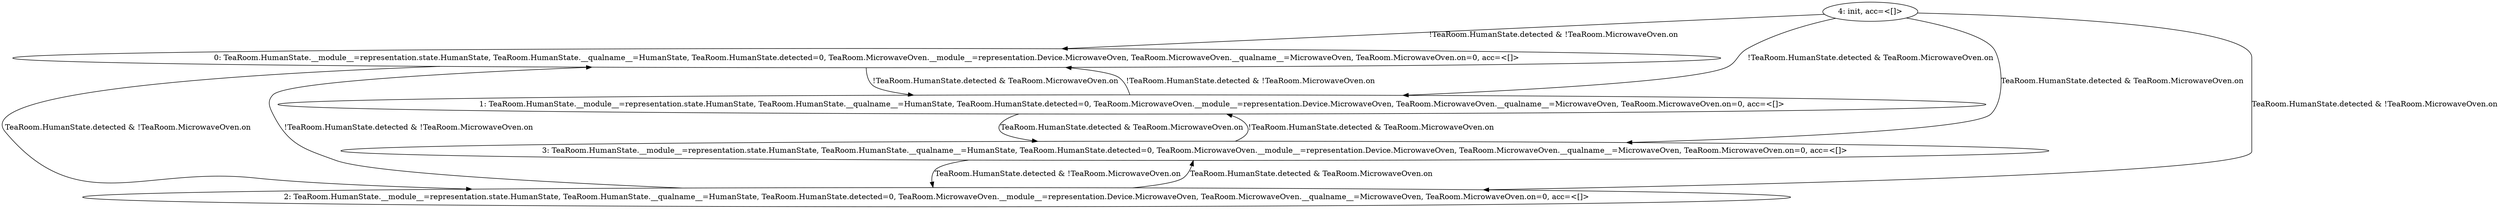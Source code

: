digraph G {
	s0 [label="0: TeaRoom.HumanState.__module__=representation.state.HumanState, TeaRoom.HumanState.__qualname__=HumanState, TeaRoom.HumanState.detected=0, TeaRoom.MicrowaveOven.__module__=representation.Device.MicrowaveOven, TeaRoom.MicrowaveOven.__qualname__=MicrowaveOven, TeaRoom.MicrowaveOven.on=0, acc=<[]>"]
	s1 [label="1: TeaRoom.HumanState.__module__=representation.state.HumanState, TeaRoom.HumanState.__qualname__=HumanState, TeaRoom.HumanState.detected=0, TeaRoom.MicrowaveOven.__module__=representation.Device.MicrowaveOven, TeaRoom.MicrowaveOven.__qualname__=MicrowaveOven, TeaRoom.MicrowaveOven.on=0, acc=<[]>"]
	s2 [label="2: TeaRoom.HumanState.__module__=representation.state.HumanState, TeaRoom.HumanState.__qualname__=HumanState, TeaRoom.HumanState.detected=0, TeaRoom.MicrowaveOven.__module__=representation.Device.MicrowaveOven, TeaRoom.MicrowaveOven.__qualname__=MicrowaveOven, TeaRoom.MicrowaveOven.on=0, acc=<[]>"]
	s3 [label="3: TeaRoom.HumanState.__module__=representation.state.HumanState, TeaRoom.HumanState.__qualname__=HumanState, TeaRoom.HumanState.detected=0, TeaRoom.MicrowaveOven.__module__=representation.Device.MicrowaveOven, TeaRoom.MicrowaveOven.__qualname__=MicrowaveOven, TeaRoom.MicrowaveOven.on=0, acc=<[]>"]
	s4 [label="4: init, acc=<[]>"]
	s0 -> s1 [label="!TeaRoom.HumanState.detected & TeaRoom.MicrowaveOven.on"]
	s0 -> s2 [label="TeaRoom.HumanState.detected & !TeaRoom.MicrowaveOven.on"]
	s2 -> s3 [label="TeaRoom.HumanState.detected & TeaRoom.MicrowaveOven.on"]
	s2 -> s0 [label="!TeaRoom.HumanState.detected & !TeaRoom.MicrowaveOven.on"]
	s3 -> s2 [label="TeaRoom.HumanState.detected & !TeaRoom.MicrowaveOven.on"]
	s3 -> s1 [label="!TeaRoom.HumanState.detected & TeaRoom.MicrowaveOven.on"]
	s1 -> s0 [label="!TeaRoom.HumanState.detected & !TeaRoom.MicrowaveOven.on"]
	s1 -> s3 [label="TeaRoom.HumanState.detected & TeaRoom.MicrowaveOven.on"]
	s4 -> s0 [label="!TeaRoom.HumanState.detected & !TeaRoom.MicrowaveOven.on"]
	s4 -> s1 [label="!TeaRoom.HumanState.detected & TeaRoom.MicrowaveOven.on"]
	s4 -> s2 [label="TeaRoom.HumanState.detected & !TeaRoom.MicrowaveOven.on"]
	s4 -> s3 [label="TeaRoom.HumanState.detected & TeaRoom.MicrowaveOven.on"]
}
